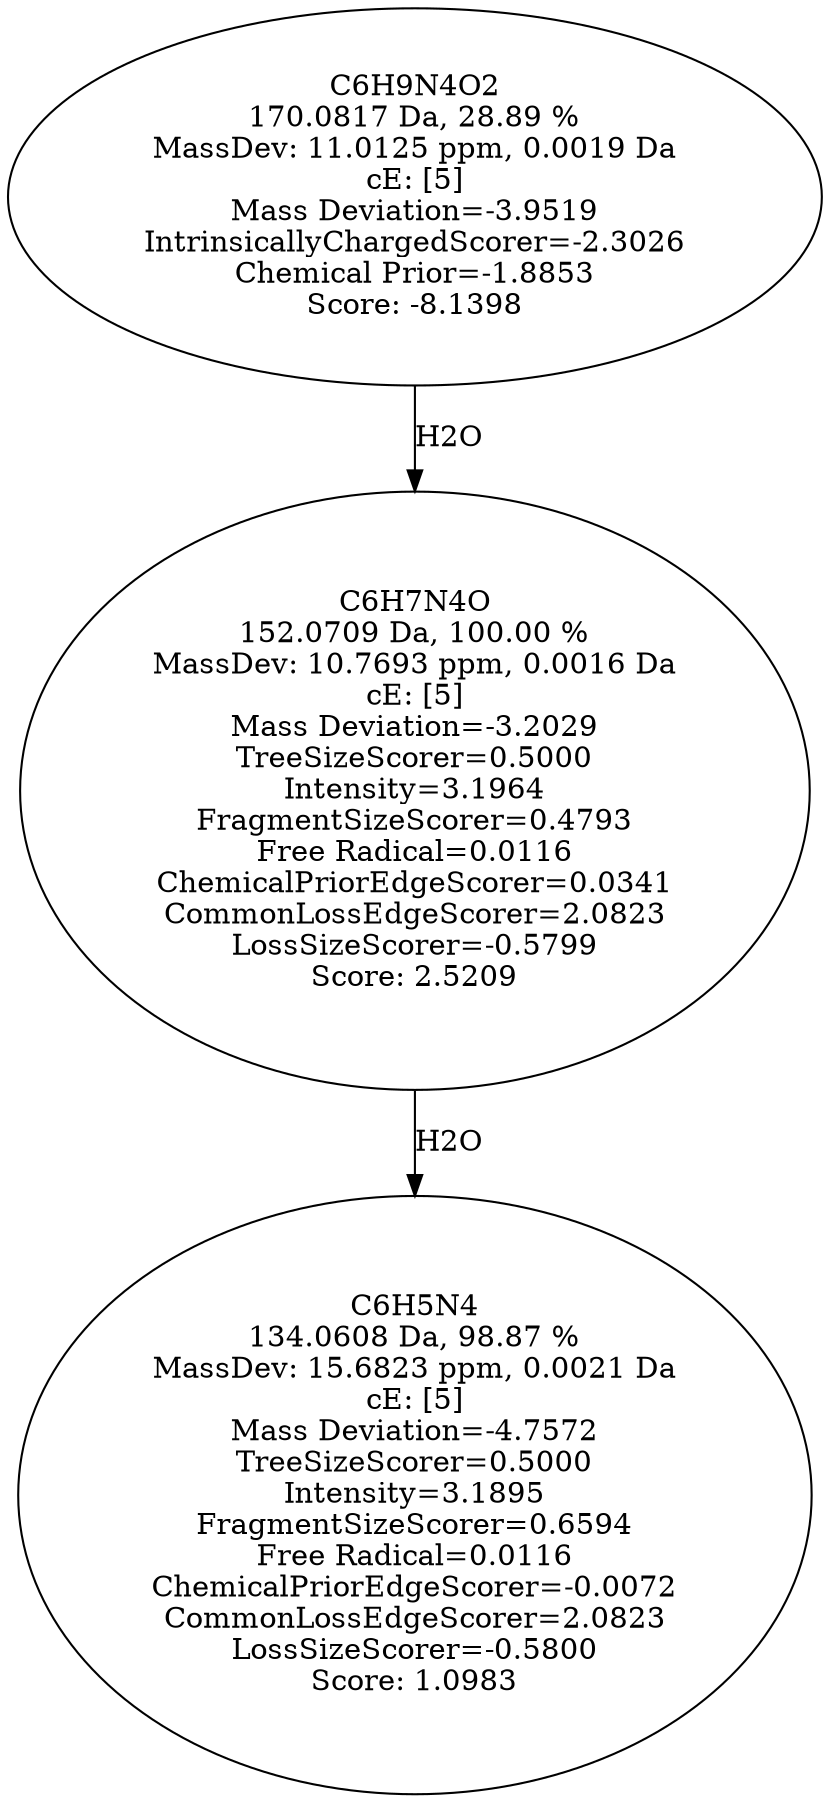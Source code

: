 strict digraph {
v1 [label="C6H5N4\n134.0608 Da, 98.87 %\nMassDev: 15.6823 ppm, 0.0021 Da\ncE: [5]\nMass Deviation=-4.7572\nTreeSizeScorer=0.5000\nIntensity=3.1895\nFragmentSizeScorer=0.6594\nFree Radical=0.0116\nChemicalPriorEdgeScorer=-0.0072\nCommonLossEdgeScorer=2.0823\nLossSizeScorer=-0.5800\nScore: 1.0983"];
v2 [label="C6H7N4O\n152.0709 Da, 100.00 %\nMassDev: 10.7693 ppm, 0.0016 Da\ncE: [5]\nMass Deviation=-3.2029\nTreeSizeScorer=0.5000\nIntensity=3.1964\nFragmentSizeScorer=0.4793\nFree Radical=0.0116\nChemicalPriorEdgeScorer=0.0341\nCommonLossEdgeScorer=2.0823\nLossSizeScorer=-0.5799\nScore: 2.5209"];
v3 [label="C6H9N4O2\n170.0817 Da, 28.89 %\nMassDev: 11.0125 ppm, 0.0019 Da\ncE: [5]\nMass Deviation=-3.9519\nIntrinsicallyChargedScorer=-2.3026\nChemical Prior=-1.8853\nScore: -8.1398"];
v2 -> v1 [label="H2O"];
v3 -> v2 [label="H2O"];
}